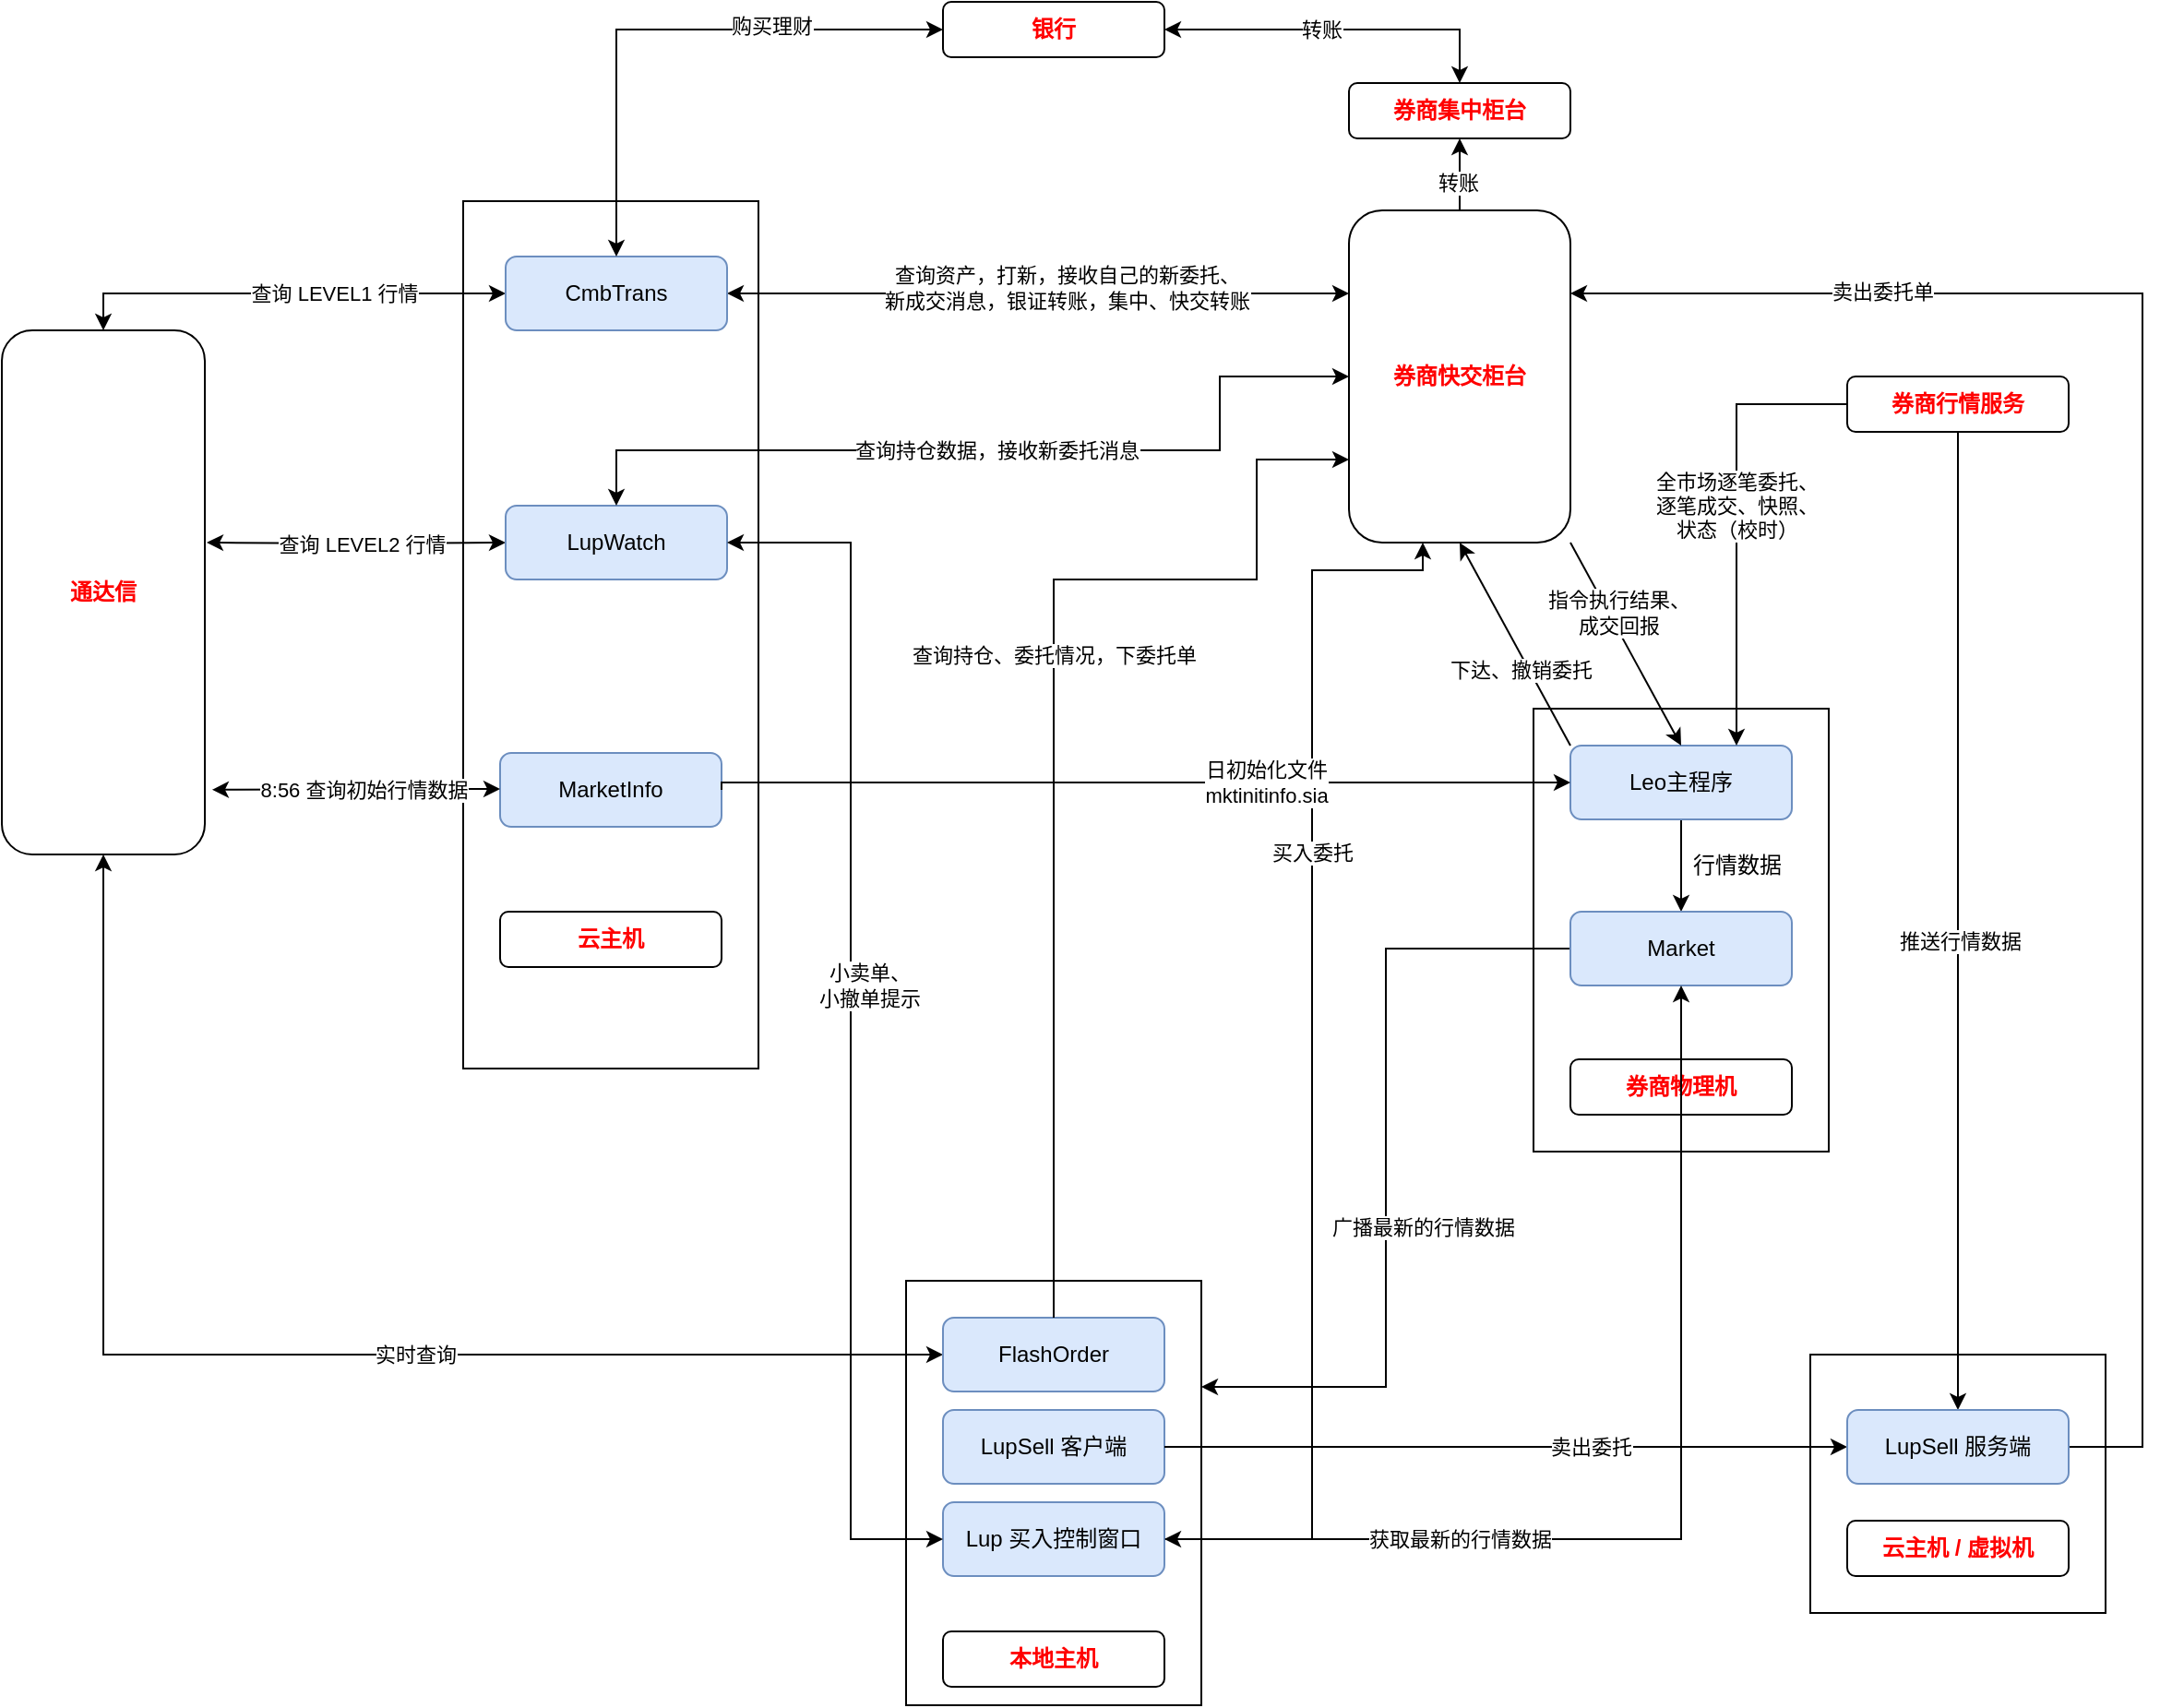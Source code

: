 <mxfile version="14.8.3" type="github">
  <diagram id="zWjm_z63V3XgTVhYP8XZ" name="Page-1">
    <mxGraphModel dx="1673" dy="1050" grid="1" gridSize="10" guides="1" tooltips="1" connect="1" arrows="1" fold="1" page="1" pageScale="1" pageWidth="1200" pageHeight="1920" math="0" shadow="0">
      <root>
        <mxCell id="0" />
        <mxCell id="1" parent="0" />
        <mxCell id="GFzgaptC59pULxbVYTi3-101" value="" style="rounded=0;whiteSpace=wrap;html=1;" parent="1" vertex="1">
          <mxGeometry x="1010" y="840" width="160" height="140" as="geometry" />
        </mxCell>
        <mxCell id="GFzgaptC59pULxbVYTi3-2" value="" style="rounded=0;whiteSpace=wrap;html=1;" parent="1" vertex="1">
          <mxGeometry x="520" y="800" width="160" height="230" as="geometry" />
        </mxCell>
        <mxCell id="GFzgaptC59pULxbVYTi3-75" style="edgeStyle=orthogonalEdgeStyle;rounded=0;orthogonalLoop=1;jettySize=auto;html=1;exitX=0;exitY=0.5;exitDx=0;exitDy=0;entryX=0.5;entryY=1;entryDx=0;entryDy=0;fontColor=#FF0000;startArrow=classic;startFill=1;" parent="1" source="GFzgaptC59pULxbVYTi3-3" target="GFzgaptC59pULxbVYTi3-17" edge="1">
          <mxGeometry relative="1" as="geometry" />
        </mxCell>
        <mxCell id="GFzgaptC59pULxbVYTi3-76" value="实时查询" style="edgeLabel;html=1;align=center;verticalAlign=middle;resizable=0;points=[];" parent="GFzgaptC59pULxbVYTi3-75" vertex="1" connectable="0">
          <mxGeometry x="0.005" y="1" relative="1" as="geometry">
            <mxPoint x="79" y="-1" as="offset" />
          </mxGeometry>
        </mxCell>
        <mxCell id="GFzgaptC59pULxbVYTi3-3" value="FlashOrder" style="rounded=1;whiteSpace=wrap;html=1;fillColor=#dae8fc;strokeColor=#6c8ebf;" parent="1" vertex="1">
          <mxGeometry x="540" y="820" width="120" height="40" as="geometry" />
        </mxCell>
        <mxCell id="GFzgaptC59pULxbVYTi3-4" value="LupSell 客户端" style="rounded=1;whiteSpace=wrap;html=1;fillColor=#dae8fc;strokeColor=#6c8ebf;" parent="1" vertex="1">
          <mxGeometry x="540" y="870" width="120" height="40" as="geometry" />
        </mxCell>
        <mxCell id="GFzgaptC59pULxbVYTi3-56" style="edgeStyle=orthogonalEdgeStyle;rounded=0;orthogonalLoop=1;jettySize=auto;html=1;exitX=1;exitY=0.5;exitDx=0;exitDy=0;startArrow=none;startFill=0;" parent="1" source="GFzgaptC59pULxbVYTi3-5" edge="1">
          <mxGeometry relative="1" as="geometry">
            <mxPoint x="660" y="955" as="sourcePoint" />
            <mxPoint x="800" y="400" as="targetPoint" />
            <Array as="points">
              <mxPoint x="740" y="940" />
              <mxPoint x="740" y="415" />
            </Array>
          </mxGeometry>
        </mxCell>
        <mxCell id="GFzgaptC59pULxbVYTi3-58" value="买入委托" style="edgeLabel;html=1;align=center;verticalAlign=middle;resizable=0;points=[];" parent="GFzgaptC59pULxbVYTi3-56" vertex="1" connectable="0">
          <mxGeometry x="-0.495" y="-2" relative="1" as="geometry">
            <mxPoint x="-2" y="-281" as="offset" />
          </mxGeometry>
        </mxCell>
        <mxCell id="GFzgaptC59pULxbVYTi3-5" value="Lup 买入控制窗口" style="rounded=1;whiteSpace=wrap;html=1;fillColor=#dae8fc;strokeColor=#6c8ebf;" parent="1" vertex="1">
          <mxGeometry x="540" y="920" width="120" height="40" as="geometry" />
        </mxCell>
        <mxCell id="GFzgaptC59pULxbVYTi3-7" value="" style="rounded=0;whiteSpace=wrap;html=1;" parent="1" vertex="1">
          <mxGeometry x="280" y="215" width="160" height="470" as="geometry" />
        </mxCell>
        <mxCell id="GFzgaptC59pULxbVYTi3-39" style="edgeStyle=orthogonalEdgeStyle;rounded=0;orthogonalLoop=1;jettySize=auto;html=1;exitX=1;exitY=0.5;exitDx=0;exitDy=0;entryX=0;entryY=0.25;entryDx=0;entryDy=0;startArrow=classic;startFill=1;" parent="1" source="GFzgaptC59pULxbVYTi3-8" target="GFzgaptC59pULxbVYTi3-18" edge="1">
          <mxGeometry relative="1" as="geometry">
            <Array as="points">
              <mxPoint x="460" y="265" />
              <mxPoint x="460" y="265" />
            </Array>
          </mxGeometry>
        </mxCell>
        <mxCell id="GFzgaptC59pULxbVYTi3-84" value="查询资产，打新，接收自己的新委托、&lt;br&gt;新成交消息，银证转账，集中、快交转账" style="edgeLabel;html=1;align=center;verticalAlign=middle;resizable=0;points=[];" parent="GFzgaptC59pULxbVYTi3-39" vertex="1" connectable="0">
          <mxGeometry x="0.216" relative="1" as="geometry">
            <mxPoint x="-21" y="-3" as="offset" />
          </mxGeometry>
        </mxCell>
        <mxCell id="GFzgaptC59pULxbVYTi3-44" style="edgeStyle=orthogonalEdgeStyle;rounded=0;orthogonalLoop=1;jettySize=auto;html=1;entryX=0;entryY=0.5;entryDx=0;entryDy=0;startArrow=classic;startFill=1;" parent="1" target="GFzgaptC59pULxbVYTi3-10" edge="1">
          <mxGeometry relative="1" as="geometry">
            <mxPoint x="141" y="400" as="sourcePoint" />
            <Array as="points" />
          </mxGeometry>
        </mxCell>
        <mxCell id="GFzgaptC59pULxbVYTi3-80" value="查询 LEVEL2 行情" style="edgeLabel;html=1;align=center;verticalAlign=middle;resizable=0;points=[];" parent="GFzgaptC59pULxbVYTi3-44" vertex="1" connectable="0">
          <mxGeometry x="-0.06" y="1" relative="1" as="geometry">
            <mxPoint x="7" y="1" as="offset" />
          </mxGeometry>
        </mxCell>
        <mxCell id="GFzgaptC59pULxbVYTi3-48" style="edgeStyle=orthogonalEdgeStyle;rounded=0;orthogonalLoop=1;jettySize=auto;html=1;exitX=0.5;exitY=0;exitDx=0;exitDy=0;entryX=0.5;entryY=1;entryDx=0;entryDy=0;startArrow=none;startFill=0;" parent="1" source="GFzgaptC59pULxbVYTi3-18" target="GFzgaptC59pULxbVYTi3-86" edge="1">
          <mxGeometry relative="1" as="geometry" />
        </mxCell>
        <mxCell id="GFzgaptC59pULxbVYTi3-49" value="转账" style="edgeLabel;html=1;align=center;verticalAlign=middle;resizable=0;points=[];" parent="GFzgaptC59pULxbVYTi3-48" vertex="1" connectable="0">
          <mxGeometry x="0.163" y="1" relative="1" as="geometry">
            <mxPoint y="7" as="offset" />
          </mxGeometry>
        </mxCell>
        <mxCell id="GFzgaptC59pULxbVYTi3-91" style="edgeStyle=orthogonalEdgeStyle;rounded=0;orthogonalLoop=1;jettySize=auto;html=1;exitX=0;exitY=0.5;exitDx=0;exitDy=0;entryX=0.5;entryY=0;entryDx=0;entryDy=0;fontColor=#FF0000;startArrow=classic;startFill=1;" parent="1" source="GFzgaptC59pULxbVYTi3-8" target="GFzgaptC59pULxbVYTi3-17" edge="1">
          <mxGeometry relative="1" as="geometry">
            <Array as="points">
              <mxPoint x="85" y="265" />
            </Array>
          </mxGeometry>
        </mxCell>
        <mxCell id="GFzgaptC59pULxbVYTi3-93" value="查询 LEVEL1 行情" style="edgeLabel;html=1;align=center;verticalAlign=middle;resizable=0;points=[];" parent="GFzgaptC59pULxbVYTi3-91" vertex="1" connectable="0">
          <mxGeometry x="-0.216" relative="1" as="geometry">
            <mxPoint as="offset" />
          </mxGeometry>
        </mxCell>
        <mxCell id="GFzgaptC59pULxbVYTi3-8" value="CmbTrans" style="rounded=1;whiteSpace=wrap;html=1;fillColor=#dae8fc;strokeColor=#6c8ebf;" parent="1" vertex="1">
          <mxGeometry x="303" y="245" width="120" height="40" as="geometry" />
        </mxCell>
        <mxCell id="GFzgaptC59pULxbVYTi3-9" value="MarketInfo" style="rounded=1;whiteSpace=wrap;html=1;fillColor=#dae8fc;strokeColor=#6c8ebf;" parent="1" vertex="1">
          <mxGeometry x="300" y="514" width="120" height="40" as="geometry" />
        </mxCell>
        <mxCell id="GFzgaptC59pULxbVYTi3-10" value="LupWatch" style="rounded=1;whiteSpace=wrap;html=1;fillColor=#dae8fc;strokeColor=#6c8ebf;" parent="1" vertex="1">
          <mxGeometry x="303" y="380" width="120" height="40" as="geometry" />
        </mxCell>
        <mxCell id="GFzgaptC59pULxbVYTi3-12" value="" style="rounded=0;whiteSpace=wrap;html=1;" parent="1" vertex="1">
          <mxGeometry x="860" y="490" width="160" height="240" as="geometry" />
        </mxCell>
        <mxCell id="GFzgaptC59pULxbVYTi3-11" value="券商物理机" style="rounded=1;whiteSpace=wrap;html=1;fontColor=#FF0000;fontStyle=1" parent="1" vertex="1">
          <mxGeometry x="880" y="680" width="120" height="30" as="geometry" />
        </mxCell>
        <mxCell id="GFzgaptC59pULxbVYTi3-20" style="edgeStyle=orthogonalEdgeStyle;rounded=0;orthogonalLoop=1;jettySize=auto;html=1;exitX=0.5;exitY=1;exitDx=0;exitDy=0;entryX=0.5;entryY=0;entryDx=0;entryDy=0;" parent="1" source="GFzgaptC59pULxbVYTi3-13" target="GFzgaptC59pULxbVYTi3-14" edge="1">
          <mxGeometry relative="1" as="geometry" />
        </mxCell>
        <mxCell id="GFzgaptC59pULxbVYTi3-22" style="rounded=0;orthogonalLoop=1;jettySize=auto;html=1;exitX=0;exitY=0;exitDx=0;exitDy=0;entryX=0.5;entryY=1;entryDx=0;entryDy=0;startArrow=none;startFill=0;" parent="1" source="GFzgaptC59pULxbVYTi3-13" target="GFzgaptC59pULxbVYTi3-18" edge="1">
          <mxGeometry relative="1" as="geometry" />
        </mxCell>
        <mxCell id="GFzgaptC59pULxbVYTi3-23" value="下达、撤销委托" style="edgeLabel;html=1;align=center;verticalAlign=middle;resizable=0;points=[];" parent="GFzgaptC59pULxbVYTi3-22" vertex="1" connectable="0">
          <mxGeometry x="-0.215" y="4" relative="1" as="geometry">
            <mxPoint as="offset" />
          </mxGeometry>
        </mxCell>
        <mxCell id="GFzgaptC59pULxbVYTi3-13" value="Leo主程序" style="rounded=1;whiteSpace=wrap;html=1;fillColor=#dae8fc;strokeColor=#6c8ebf;" parent="1" vertex="1">
          <mxGeometry x="880" y="510" width="120" height="40" as="geometry" />
        </mxCell>
        <mxCell id="GFzgaptC59pULxbVYTi3-46" style="edgeStyle=orthogonalEdgeStyle;rounded=0;orthogonalLoop=1;jettySize=auto;html=1;exitX=0;exitY=0.5;exitDx=0;exitDy=0;entryX=1;entryY=0.25;entryDx=0;entryDy=0;startArrow=none;startFill=0;" parent="1" source="GFzgaptC59pULxbVYTi3-14" target="GFzgaptC59pULxbVYTi3-2" edge="1">
          <mxGeometry relative="1" as="geometry" />
        </mxCell>
        <mxCell id="GFzgaptC59pULxbVYTi3-54" value="广播最新的行情数据" style="edgeLabel;html=1;align=center;verticalAlign=middle;resizable=0;points=[];" parent="GFzgaptC59pULxbVYTi3-46" vertex="1" connectable="0">
          <mxGeometry x="0.505" y="3" relative="1" as="geometry">
            <mxPoint x="17" y="-78" as="offset" />
          </mxGeometry>
        </mxCell>
        <mxCell id="GFzgaptC59pULxbVYTi3-14" value="Market" style="rounded=1;whiteSpace=wrap;html=1;fillColor=#dae8fc;strokeColor=#6c8ebf;" parent="1" vertex="1">
          <mxGeometry x="880" y="600" width="120" height="40" as="geometry" />
        </mxCell>
        <mxCell id="GFzgaptC59pULxbVYTi3-34" style="edgeStyle=orthogonalEdgeStyle;rounded=0;orthogonalLoop=1;jettySize=auto;html=1;exitX=0;exitY=0.5;exitDx=0;exitDy=0;entryX=0.5;entryY=0;entryDx=0;entryDy=0;startArrow=classic;startFill=1;" parent="1" source="GFzgaptC59pULxbVYTi3-47" target="GFzgaptC59pULxbVYTi3-8" edge="1">
          <mxGeometry relative="1" as="geometry" />
        </mxCell>
        <mxCell id="GFzgaptC59pULxbVYTi3-35" value="购买理财" style="edgeLabel;html=1;align=center;verticalAlign=middle;resizable=0;points=[];" parent="GFzgaptC59pULxbVYTi3-34" vertex="1" connectable="0">
          <mxGeometry x="-0.092" y="3" relative="1" as="geometry">
            <mxPoint x="43" y="-5" as="offset" />
          </mxGeometry>
        </mxCell>
        <mxCell id="GFzgaptC59pULxbVYTi3-41" style="edgeStyle=orthogonalEdgeStyle;rounded=0;orthogonalLoop=1;jettySize=auto;html=1;startArrow=classic;startFill=1;exitX=1.036;exitY=0.938;exitDx=0;exitDy=0;exitPerimeter=0;" parent="1" edge="1">
          <mxGeometry relative="1" as="geometry">
            <mxPoint x="143.96" y="533.892" as="sourcePoint" />
            <Array as="points">
              <mxPoint x="144" y="533.5" />
            </Array>
            <mxPoint x="300" y="533.5" as="targetPoint" />
          </mxGeometry>
        </mxCell>
        <mxCell id="GFzgaptC59pULxbVYTi3-42" value="8:56 查询初始行情数据" style="edgeLabel;html=1;align=center;verticalAlign=middle;resizable=0;points=[];" parent="GFzgaptC59pULxbVYTi3-41" vertex="1" connectable="0">
          <mxGeometry x="-0.24" y="1" relative="1" as="geometry">
            <mxPoint x="22" y="1" as="offset" />
          </mxGeometry>
        </mxCell>
        <mxCell id="GFzgaptC59pULxbVYTi3-17" value="通达信" style="rounded=1;whiteSpace=wrap;html=1;fontColor=#FF0000;fontStyle=1" parent="1" vertex="1">
          <mxGeometry x="30" y="285" width="110" height="284" as="geometry" />
        </mxCell>
        <mxCell id="GFzgaptC59pULxbVYTi3-25" style="edgeStyle=none;rounded=0;orthogonalLoop=1;jettySize=auto;html=1;exitX=1;exitY=1;exitDx=0;exitDy=0;entryX=0.5;entryY=0;entryDx=0;entryDy=0;startArrow=none;startFill=0;" parent="1" source="GFzgaptC59pULxbVYTi3-18" target="GFzgaptC59pULxbVYTi3-13" edge="1">
          <mxGeometry relative="1" as="geometry" />
        </mxCell>
        <mxCell id="GFzgaptC59pULxbVYTi3-27" value="指令执行结果、&lt;br&gt;成交回报" style="edgeLabel;html=1;align=center;verticalAlign=middle;resizable=0;points=[];" parent="GFzgaptC59pULxbVYTi3-25" vertex="1" connectable="0">
          <mxGeometry x="-0.277" y="4" relative="1" as="geometry">
            <mxPoint as="offset" />
          </mxGeometry>
        </mxCell>
        <mxCell id="GFzgaptC59pULxbVYTi3-81" style="edgeStyle=orthogonalEdgeStyle;rounded=0;orthogonalLoop=1;jettySize=auto;html=1;exitX=0;exitY=0.5;exitDx=0;exitDy=0;fontColor=#FF0000;startArrow=classic;startFill=1;" parent="1" source="GFzgaptC59pULxbVYTi3-18" edge="1">
          <mxGeometry relative="1" as="geometry">
            <Array as="points">
              <mxPoint x="690" y="310" />
              <mxPoint x="690" y="350" />
              <mxPoint x="363" y="350" />
            </Array>
            <mxPoint x="363" y="380" as="targetPoint" />
          </mxGeometry>
        </mxCell>
        <mxCell id="GFzgaptC59pULxbVYTi3-82" value="查询持仓数据，接收新委托消息" style="edgeLabel;html=1;align=center;verticalAlign=middle;resizable=0;points=[];" parent="GFzgaptC59pULxbVYTi3-81" vertex="1" connectable="0">
          <mxGeometry x="-0.38" y="3" relative="1" as="geometry">
            <mxPoint x="-86" y="-3" as="offset" />
          </mxGeometry>
        </mxCell>
        <mxCell id="GFzgaptC59pULxbVYTi3-18" value="券商快交柜台" style="rounded=1;whiteSpace=wrap;html=1;fontStyle=1;fontColor=#FF0000;" parent="1" vertex="1">
          <mxGeometry x="760" y="220" width="120" height="180" as="geometry" />
        </mxCell>
        <mxCell id="GFzgaptC59pULxbVYTi3-28" style="edgeStyle=orthogonalEdgeStyle;rounded=0;orthogonalLoop=1;jettySize=auto;html=1;exitX=0;exitY=0.5;exitDx=0;exitDy=0;entryX=0.75;entryY=0;entryDx=0;entryDy=0;startArrow=none;startFill=0;" parent="1" source="GFzgaptC59pULxbVYTi3-19" target="GFzgaptC59pULxbVYTi3-13" edge="1">
          <mxGeometry relative="1" as="geometry" />
        </mxCell>
        <mxCell id="GFzgaptC59pULxbVYTi3-30" value="全市场逐笔委托、&lt;br&gt;逐笔成交、快照、&lt;br&gt;状态（校时）" style="edgeLabel;html=1;align=center;verticalAlign=middle;resizable=0;points=[];" parent="GFzgaptC59pULxbVYTi3-28" vertex="1" connectable="0">
          <mxGeometry x="-0.414" y="3" relative="1" as="geometry">
            <mxPoint x="-3" y="43" as="offset" />
          </mxGeometry>
        </mxCell>
        <mxCell id="GFzgaptC59pULxbVYTi3-19" value="券商行情服务" style="rounded=1;whiteSpace=wrap;html=1;fontColor=#FF0000;fontStyle=1" parent="1" vertex="1">
          <mxGeometry x="1030" y="310" width="120" height="30" as="geometry" />
        </mxCell>
        <mxCell id="GFzgaptC59pULxbVYTi3-36" value="行情数据" style="text;html=1;resizable=0;autosize=1;align=center;verticalAlign=middle;points=[];fillColor=none;strokeColor=none;rounded=0;" parent="1" vertex="1">
          <mxGeometry x="940" y="565" width="60" height="20" as="geometry" />
        </mxCell>
        <mxCell id="GFzgaptC59pULxbVYTi3-47" value="银行" style="rounded=1;whiteSpace=wrap;html=1;fontColor=#FF0000;fontStyle=1" parent="1" vertex="1">
          <mxGeometry x="540" y="107" width="120" height="30" as="geometry" />
        </mxCell>
        <mxCell id="GFzgaptC59pULxbVYTi3-51" style="edgeStyle=orthogonalEdgeStyle;rounded=0;orthogonalLoop=1;jettySize=auto;html=1;entryX=0;entryY=0.75;entryDx=0;entryDy=0;startArrow=none;startFill=0;exitX=0.5;exitY=0;exitDx=0;exitDy=0;" parent="1" source="GFzgaptC59pULxbVYTi3-3" target="GFzgaptC59pULxbVYTi3-18" edge="1">
          <mxGeometry relative="1" as="geometry">
            <mxPoint x="650" y="820" as="sourcePoint" />
            <Array as="points">
              <mxPoint x="600" y="420" />
              <mxPoint x="710" y="420" />
              <mxPoint x="710" y="355" />
            </Array>
          </mxGeometry>
        </mxCell>
        <mxCell id="GFzgaptC59pULxbVYTi3-77" value="查询持仓、委托情况，下委托单" style="edgeLabel;html=1;align=center;verticalAlign=middle;resizable=0;points=[];" parent="GFzgaptC59pULxbVYTi3-51" vertex="1" connectable="0">
          <mxGeometry x="0.205" y="2" relative="1" as="geometry">
            <mxPoint x="2" y="17" as="offset" />
          </mxGeometry>
        </mxCell>
        <mxCell id="GFzgaptC59pULxbVYTi3-55" style="edgeStyle=orthogonalEdgeStyle;rounded=0;orthogonalLoop=1;jettySize=auto;html=1;exitX=1;exitY=0.5;exitDx=0;exitDy=0;entryX=0;entryY=0.5;entryDx=0;entryDy=0;startArrow=none;startFill=0;" parent="1" source="GFzgaptC59pULxbVYTi3-4" target="GFzgaptC59pULxbVYTi3-71" edge="1">
          <mxGeometry relative="1" as="geometry">
            <Array as="points">
              <mxPoint x="910" y="890" />
              <mxPoint x="910" y="890" />
            </Array>
          </mxGeometry>
        </mxCell>
        <mxCell id="GFzgaptC59pULxbVYTi3-57" value="卖出委托" style="edgeLabel;html=1;align=center;verticalAlign=middle;resizable=0;points=[];" parent="GFzgaptC59pULxbVYTi3-55" vertex="1" connectable="0">
          <mxGeometry x="-0.424" y="-1" relative="1" as="geometry">
            <mxPoint x="124" y="-1" as="offset" />
          </mxGeometry>
        </mxCell>
        <mxCell id="GFzgaptC59pULxbVYTi3-68" style="edgeStyle=orthogonalEdgeStyle;rounded=0;orthogonalLoop=1;jettySize=auto;html=1;fontColor=#000000;startArrow=none;startFill=0;exitX=1;exitY=0.5;exitDx=0;exitDy=0;" parent="1" source="GFzgaptC59pULxbVYTi3-9" edge="1">
          <mxGeometry relative="1" as="geometry">
            <mxPoint x="880" y="530" as="targetPoint" />
            <Array as="points">
              <mxPoint x="420" y="530" />
            </Array>
            <mxPoint x="420" y="530" as="sourcePoint" />
          </mxGeometry>
        </mxCell>
        <mxCell id="GFzgaptC59pULxbVYTi3-69" value="日初始化文件&lt;br&gt;mktinitinfo.sia" style="edgeLabel;html=1;align=center;verticalAlign=middle;resizable=0;points=[];fontColor=#000000;" parent="GFzgaptC59pULxbVYTi3-68" vertex="1" connectable="0">
          <mxGeometry x="-0.184" y="2" relative="1" as="geometry">
            <mxPoint x="109" y="2" as="offset" />
          </mxGeometry>
        </mxCell>
        <mxCell id="GFzgaptC59pULxbVYTi3-72" style="edgeStyle=orthogonalEdgeStyle;rounded=0;orthogonalLoop=1;jettySize=auto;html=1;exitX=0.433;exitY=1;exitDx=0;exitDy=0;fontColor=#FF0000;startArrow=none;startFill=0;exitPerimeter=0;entryX=0.5;entryY=0;entryDx=0;entryDy=0;" parent="1" source="GFzgaptC59pULxbVYTi3-19" target="GFzgaptC59pULxbVYTi3-71" edge="1">
          <mxGeometry relative="1" as="geometry">
            <mxPoint x="1090" y="880" as="targetPoint" />
            <Array as="points">
              <mxPoint x="1090" y="340" />
            </Array>
          </mxGeometry>
        </mxCell>
        <mxCell id="9MpZREbGWWfROIw2DjPy-2" value="推送行情数据" style="edgeLabel;html=1;align=center;verticalAlign=middle;resizable=0;points=[];" vertex="1" connectable="0" parent="GFzgaptC59pULxbVYTi3-72">
          <mxGeometry x="0.055" y="1" relative="1" as="geometry">
            <mxPoint as="offset" />
          </mxGeometry>
        </mxCell>
        <mxCell id="GFzgaptC59pULxbVYTi3-73" style="edgeStyle=orthogonalEdgeStyle;rounded=0;orthogonalLoop=1;jettySize=auto;html=1;exitX=1;exitY=0.5;exitDx=0;exitDy=0;fontColor=#FF0000;startArrow=none;startFill=0;entryX=1;entryY=0.25;entryDx=0;entryDy=0;" parent="1" source="GFzgaptC59pULxbVYTi3-71" target="GFzgaptC59pULxbVYTi3-18" edge="1">
          <mxGeometry relative="1" as="geometry">
            <Array as="points">
              <mxPoint x="1190" y="890" />
              <mxPoint x="1190" y="265" />
            </Array>
          </mxGeometry>
        </mxCell>
        <mxCell id="GFzgaptC59pULxbVYTi3-104" value="卖出委托单" style="edgeLabel;html=1;align=center;verticalAlign=middle;resizable=0;points=[];fontColor=#000000;" parent="GFzgaptC59pULxbVYTi3-73" vertex="1" connectable="0">
          <mxGeometry x="0.654" y="-1" relative="1" as="geometry">
            <mxPoint as="offset" />
          </mxGeometry>
        </mxCell>
        <mxCell id="GFzgaptC59pULxbVYTi3-71" value="LupSell 服务端" style="rounded=1;whiteSpace=wrap;html=1;fillColor=#dae8fc;strokeColor=#6c8ebf;" parent="1" vertex="1">
          <mxGeometry x="1030" y="870" width="120" height="40" as="geometry" />
        </mxCell>
        <mxCell id="GFzgaptC59pULxbVYTi3-74" style="edgeStyle=orthogonalEdgeStyle;rounded=0;orthogonalLoop=1;jettySize=auto;html=1;exitX=1;exitY=0.5;exitDx=0;exitDy=0;entryX=0.5;entryY=1;entryDx=0;entryDy=0;fontColor=#FF0000;startArrow=classic;startFill=1;" parent="1" source="GFzgaptC59pULxbVYTi3-5" target="GFzgaptC59pULxbVYTi3-14" edge="1">
          <mxGeometry relative="1" as="geometry" />
        </mxCell>
        <mxCell id="GFzgaptC59pULxbVYTi3-103" value="获取最新的行情数据" style="edgeLabel;html=1;align=center;verticalAlign=middle;resizable=0;points=[];fontColor=#000000;" parent="GFzgaptC59pULxbVYTi3-74" vertex="1" connectable="0">
          <mxGeometry x="-0.593" y="1" relative="1" as="geometry">
            <mxPoint x="42" y="1" as="offset" />
          </mxGeometry>
        </mxCell>
        <mxCell id="GFzgaptC59pULxbVYTi3-87" style="edgeStyle=orthogonalEdgeStyle;rounded=0;orthogonalLoop=1;jettySize=auto;html=1;exitX=0.5;exitY=0;exitDx=0;exitDy=0;entryX=1;entryY=0.5;entryDx=0;entryDy=0;fontColor=#FF0000;startArrow=classic;startFill=1;" parent="1" source="GFzgaptC59pULxbVYTi3-86" target="GFzgaptC59pULxbVYTi3-47" edge="1">
          <mxGeometry relative="1" as="geometry" />
        </mxCell>
        <mxCell id="GFzgaptC59pULxbVYTi3-95" value="转账" style="edgeLabel;html=1;align=center;verticalAlign=middle;resizable=0;points=[];" parent="GFzgaptC59pULxbVYTi3-87" vertex="1" connectable="0">
          <mxGeometry x="0.106" relative="1" as="geometry">
            <mxPoint as="offset" />
          </mxGeometry>
        </mxCell>
        <mxCell id="GFzgaptC59pULxbVYTi3-86" value="券商集中柜台" style="rounded=1;whiteSpace=wrap;html=1;fontColor=#FF0000;fontStyle=1" parent="1" vertex="1">
          <mxGeometry x="760" y="151" width="120" height="30" as="geometry" />
        </mxCell>
        <mxCell id="GFzgaptC59pULxbVYTi3-6" value="云主机" style="rounded=1;whiteSpace=wrap;html=1;fontColor=#FF0000;fontStyle=1" parent="1" vertex="1">
          <mxGeometry x="300" y="600" width="120" height="30" as="geometry" />
        </mxCell>
        <mxCell id="GFzgaptC59pULxbVYTi3-102" value="云主机 / 虚拟机" style="rounded=1;whiteSpace=wrap;html=1;fontColor=#FF0000;fontStyle=1" parent="1" vertex="1">
          <mxGeometry x="1030" y="930" width="120" height="30" as="geometry" />
        </mxCell>
        <mxCell id="GFzgaptC59pULxbVYTi3-1" value="本地主机" style="rounded=1;whiteSpace=wrap;html=1;fontColor=#FF0000;fontStyle=1" parent="1" vertex="1">
          <mxGeometry x="540" y="990" width="120" height="30" as="geometry" />
        </mxCell>
        <mxCell id="GFzgaptC59pULxbVYTi3-78" style="edgeStyle=orthogonalEdgeStyle;rounded=0;orthogonalLoop=1;jettySize=auto;html=1;exitX=1;exitY=0.5;exitDx=0;exitDy=0;entryX=0;entryY=0.5;entryDx=0;entryDy=0;fontColor=#FF0000;startArrow=classic;startFill=1;" parent="1" source="GFzgaptC59pULxbVYTi3-10" target="GFzgaptC59pULxbVYTi3-5" edge="1">
          <mxGeometry relative="1" as="geometry">
            <Array as="points">
              <mxPoint x="490" y="400" />
              <mxPoint x="490" y="940" />
            </Array>
          </mxGeometry>
        </mxCell>
        <mxCell id="GFzgaptC59pULxbVYTi3-79" value="小卖单、&lt;br&gt;小撤单提示" style="edgeLabel;html=1;align=center;verticalAlign=middle;resizable=0;points=[];" parent="GFzgaptC59pULxbVYTi3-78" vertex="1" connectable="0">
          <mxGeometry x="-0.065" y="-1" relative="1" as="geometry">
            <mxPoint x="11" as="offset" />
          </mxGeometry>
        </mxCell>
      </root>
    </mxGraphModel>
  </diagram>
</mxfile>
